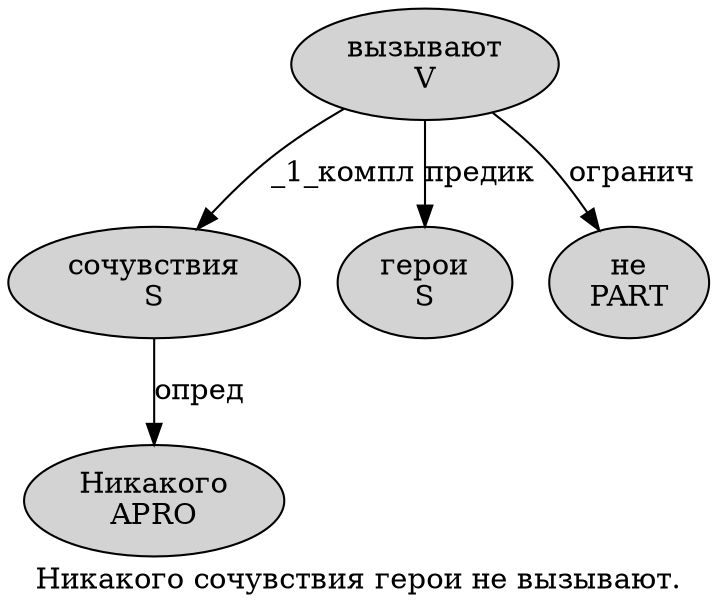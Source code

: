 digraph SENTENCE_5029 {
	graph [label="Никакого сочувствия герои не вызывают."]
	node [style=filled]
		0 [label="Никакого
APRO" color="" fillcolor=lightgray penwidth=1 shape=ellipse]
		1 [label="сочувствия
S" color="" fillcolor=lightgray penwidth=1 shape=ellipse]
		2 [label="герои
S" color="" fillcolor=lightgray penwidth=1 shape=ellipse]
		3 [label="не
PART" color="" fillcolor=lightgray penwidth=1 shape=ellipse]
		4 [label="вызывают
V" color="" fillcolor=lightgray penwidth=1 shape=ellipse]
			1 -> 0 [label="опред"]
			4 -> 1 [label="_1_компл"]
			4 -> 2 [label="предик"]
			4 -> 3 [label="огранич"]
}
